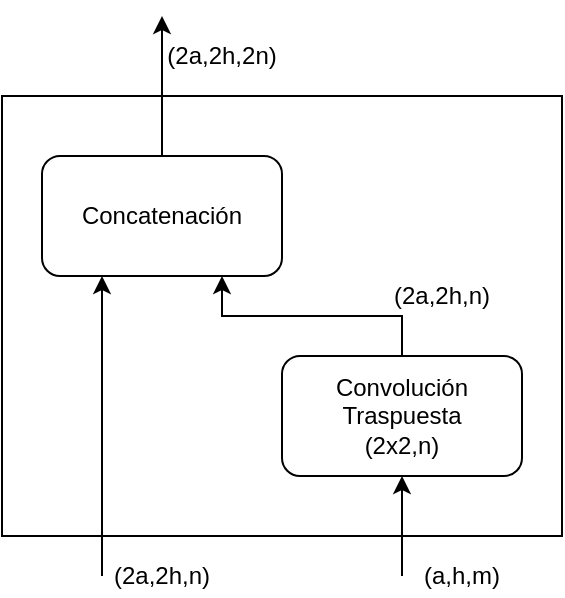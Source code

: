 <mxfile version="13.8.1" type="device"><diagram id="VrDo6VJL3YB5pAy4ud10" name="Page-1"><mxGraphModel dx="796" dy="455" grid="1" gridSize="10" guides="1" tooltips="1" connect="1" arrows="1" fold="1" page="1" pageScale="1" pageWidth="850" pageHeight="1100" math="0" shadow="0"><root><mxCell id="0"/><mxCell id="1" parent="0"/><mxCell id="267KEGSCTr-ad4fUrdFd-3" value="" style="rounded=0;whiteSpace=wrap;html=1;fillColor=none;" vertex="1" parent="1"><mxGeometry x="280" y="200" width="280" height="220" as="geometry"/></mxCell><mxCell id="267KEGSCTr-ad4fUrdFd-12" style="edgeStyle=orthogonalEdgeStyle;rounded=0;orthogonalLoop=1;jettySize=auto;html=1;exitX=0.5;exitY=0;exitDx=0;exitDy=0;" edge="1" parent="1" source="267KEGSCTr-ad4fUrdFd-4"><mxGeometry relative="1" as="geometry"><mxPoint x="360" y="160" as="targetPoint"/></mxGeometry></mxCell><mxCell id="267KEGSCTr-ad4fUrdFd-4" value="Concatenación" style="rounded=1;whiteSpace=wrap;html=1;" vertex="1" parent="1"><mxGeometry x="300" y="230" width="120" height="60" as="geometry"/></mxCell><mxCell id="267KEGSCTr-ad4fUrdFd-10" style="edgeStyle=orthogonalEdgeStyle;rounded=0;orthogonalLoop=1;jettySize=auto;html=1;exitX=0.5;exitY=0;exitDx=0;exitDy=0;entryX=0.75;entryY=1;entryDx=0;entryDy=0;" edge="1" parent="1" source="267KEGSCTr-ad4fUrdFd-5" target="267KEGSCTr-ad4fUrdFd-4"><mxGeometry relative="1" as="geometry"/></mxCell><mxCell id="267KEGSCTr-ad4fUrdFd-5" value="&lt;div&gt;Convolución Traspuesta&lt;/div&gt;&lt;div&gt;(2x2,n)&lt;br&gt;&lt;/div&gt;" style="rounded=1;whiteSpace=wrap;html=1;" vertex="1" parent="1"><mxGeometry x="420" y="330" width="120" height="60" as="geometry"/></mxCell><mxCell id="267KEGSCTr-ad4fUrdFd-6" value="" style="endArrow=classic;html=1;entryX=0.5;entryY=1;entryDx=0;entryDy=0;" edge="1" parent="1" target="267KEGSCTr-ad4fUrdFd-5"><mxGeometry width="50" height="50" relative="1" as="geometry"><mxPoint x="480" y="440" as="sourcePoint"/><mxPoint x="410" y="220" as="targetPoint"/></mxGeometry></mxCell><mxCell id="267KEGSCTr-ad4fUrdFd-7" value="" style="endArrow=classic;html=1;entryX=0.25;entryY=1;entryDx=0;entryDy=0;" edge="1" parent="1" target="267KEGSCTr-ad4fUrdFd-4"><mxGeometry width="50" height="50" relative="1" as="geometry"><mxPoint x="330" y="440" as="sourcePoint"/><mxPoint x="410" y="290" as="targetPoint"/></mxGeometry></mxCell><mxCell id="267KEGSCTr-ad4fUrdFd-8" value="(a,h,m)" style="text;html=1;strokeColor=none;fillColor=none;align=center;verticalAlign=middle;whiteSpace=wrap;rounded=0;" vertex="1" parent="1"><mxGeometry x="490" y="430" width="40" height="20" as="geometry"/></mxCell><mxCell id="267KEGSCTr-ad4fUrdFd-9" value="(2a,2h,n)" style="text;html=1;strokeColor=none;fillColor=none;align=center;verticalAlign=middle;whiteSpace=wrap;rounded=0;" vertex="1" parent="1"><mxGeometry x="340" y="430" width="40" height="20" as="geometry"/></mxCell><mxCell id="267KEGSCTr-ad4fUrdFd-11" value="(2a,2h,n)" style="text;html=1;strokeColor=none;fillColor=none;align=center;verticalAlign=middle;whiteSpace=wrap;rounded=0;" vertex="1" parent="1"><mxGeometry x="480" y="290" width="40" height="20" as="geometry"/></mxCell><mxCell id="267KEGSCTr-ad4fUrdFd-13" value="(2a,2h,2n)" style="text;html=1;strokeColor=none;fillColor=none;align=center;verticalAlign=middle;whiteSpace=wrap;rounded=0;" vertex="1" parent="1"><mxGeometry x="370" y="170" width="40" height="20" as="geometry"/></mxCell></root></mxGraphModel></diagram></mxfile>